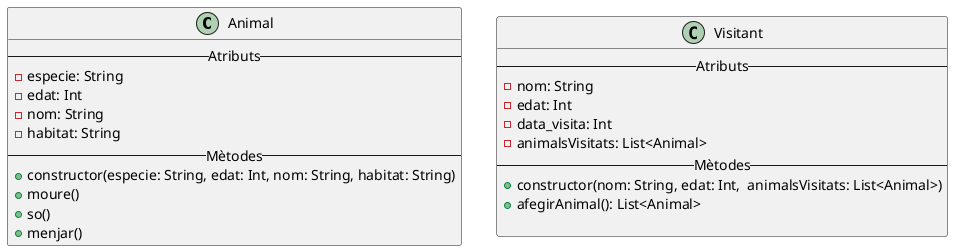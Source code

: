 @startuml
'https://plantuml.com/class-diagram

class Animal {
    -- Atributs --
    - especie: String
    - edat: Int
    - nom: String
    - habitat: String
    -- Mètodes --
    + constructor(especie: String, edat: Int, nom: String, habitat: String)
    + moure()
    + so()
    + menjar()
}

class Visitant {
    -- Atributs --
    - nom: String
    - edat: Int
    - data_visita: Int
    - animalsVisitats: List<Animal>
    -- Mètodes --
    + constructor(nom: String, edat: Int,  animalsVisitats: List<Animal>)
    + afegirAnimal(): List<Animal>

}





@enduml